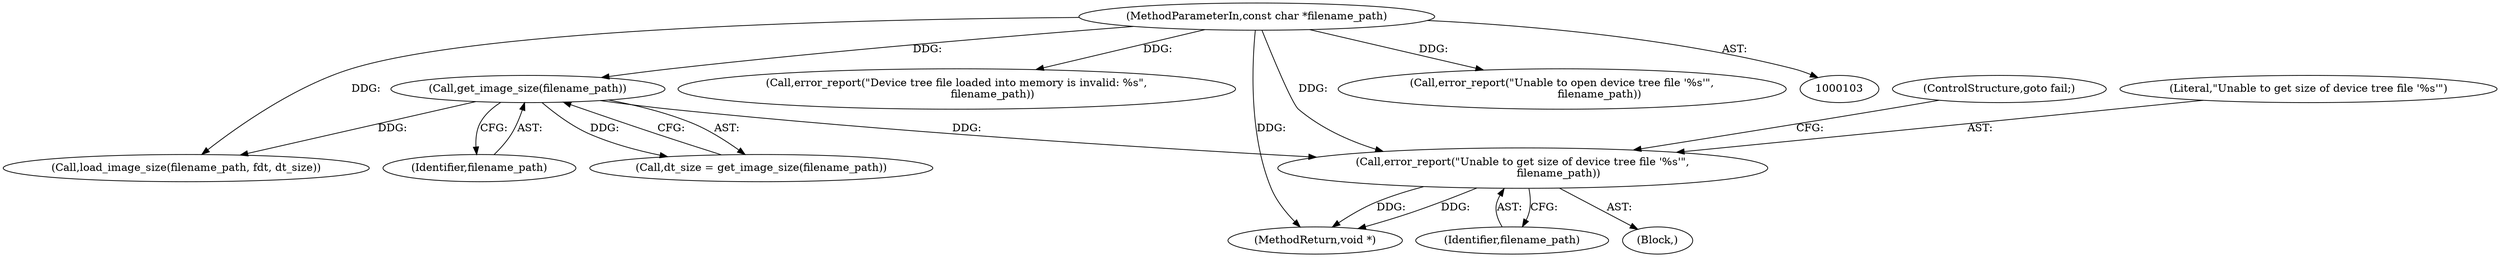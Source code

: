 digraph "0_qemu_da885fe1ee8b4589047484bd7fa05a4905b52b17@pointer" {
"1000127" [label="(Call,error_report(\"Unable to get size of device tree file '%s'\",\n                     filename_path))"];
"1000120" [label="(Call,get_image_size(filename_path))"];
"1000104" [label="(MethodParameterIn,const char *filename_path)"];
"1000127" [label="(Call,error_report(\"Unable to get size of device tree file '%s'\",\n                     filename_path))"];
"1000129" [label="(Identifier,filename_path)"];
"1000172" [label="(Call,error_report(\"Device tree file loaded into memory is invalid: %s\",\n                     filename_path))"];
"1000130" [label="(ControlStructure,goto fail;)"];
"1000104" [label="(MethodParameterIn,const char *filename_path)"];
"1000128" [label="(Literal,\"Unable to get size of device tree file '%s'\")"];
"1000187" [label="(MethodReturn,void *)"];
"1000143" [label="(Call,load_image_size(filename_path, fdt, dt_size))"];
"1000152" [label="(Call,error_report(\"Unable to open device tree file '%s'\",\n                      filename_path))"];
"1000126" [label="(Block,)"];
"1000121" [label="(Identifier,filename_path)"];
"1000118" [label="(Call,dt_size = get_image_size(filename_path))"];
"1000120" [label="(Call,get_image_size(filename_path))"];
"1000127" -> "1000126"  [label="AST: "];
"1000127" -> "1000129"  [label="CFG: "];
"1000128" -> "1000127"  [label="AST: "];
"1000129" -> "1000127"  [label="AST: "];
"1000130" -> "1000127"  [label="CFG: "];
"1000127" -> "1000187"  [label="DDG: "];
"1000127" -> "1000187"  [label="DDG: "];
"1000120" -> "1000127"  [label="DDG: "];
"1000104" -> "1000127"  [label="DDG: "];
"1000120" -> "1000118"  [label="AST: "];
"1000120" -> "1000121"  [label="CFG: "];
"1000121" -> "1000120"  [label="AST: "];
"1000118" -> "1000120"  [label="CFG: "];
"1000120" -> "1000118"  [label="DDG: "];
"1000104" -> "1000120"  [label="DDG: "];
"1000120" -> "1000143"  [label="DDG: "];
"1000104" -> "1000103"  [label="AST: "];
"1000104" -> "1000187"  [label="DDG: "];
"1000104" -> "1000143"  [label="DDG: "];
"1000104" -> "1000152"  [label="DDG: "];
"1000104" -> "1000172"  [label="DDG: "];
}
